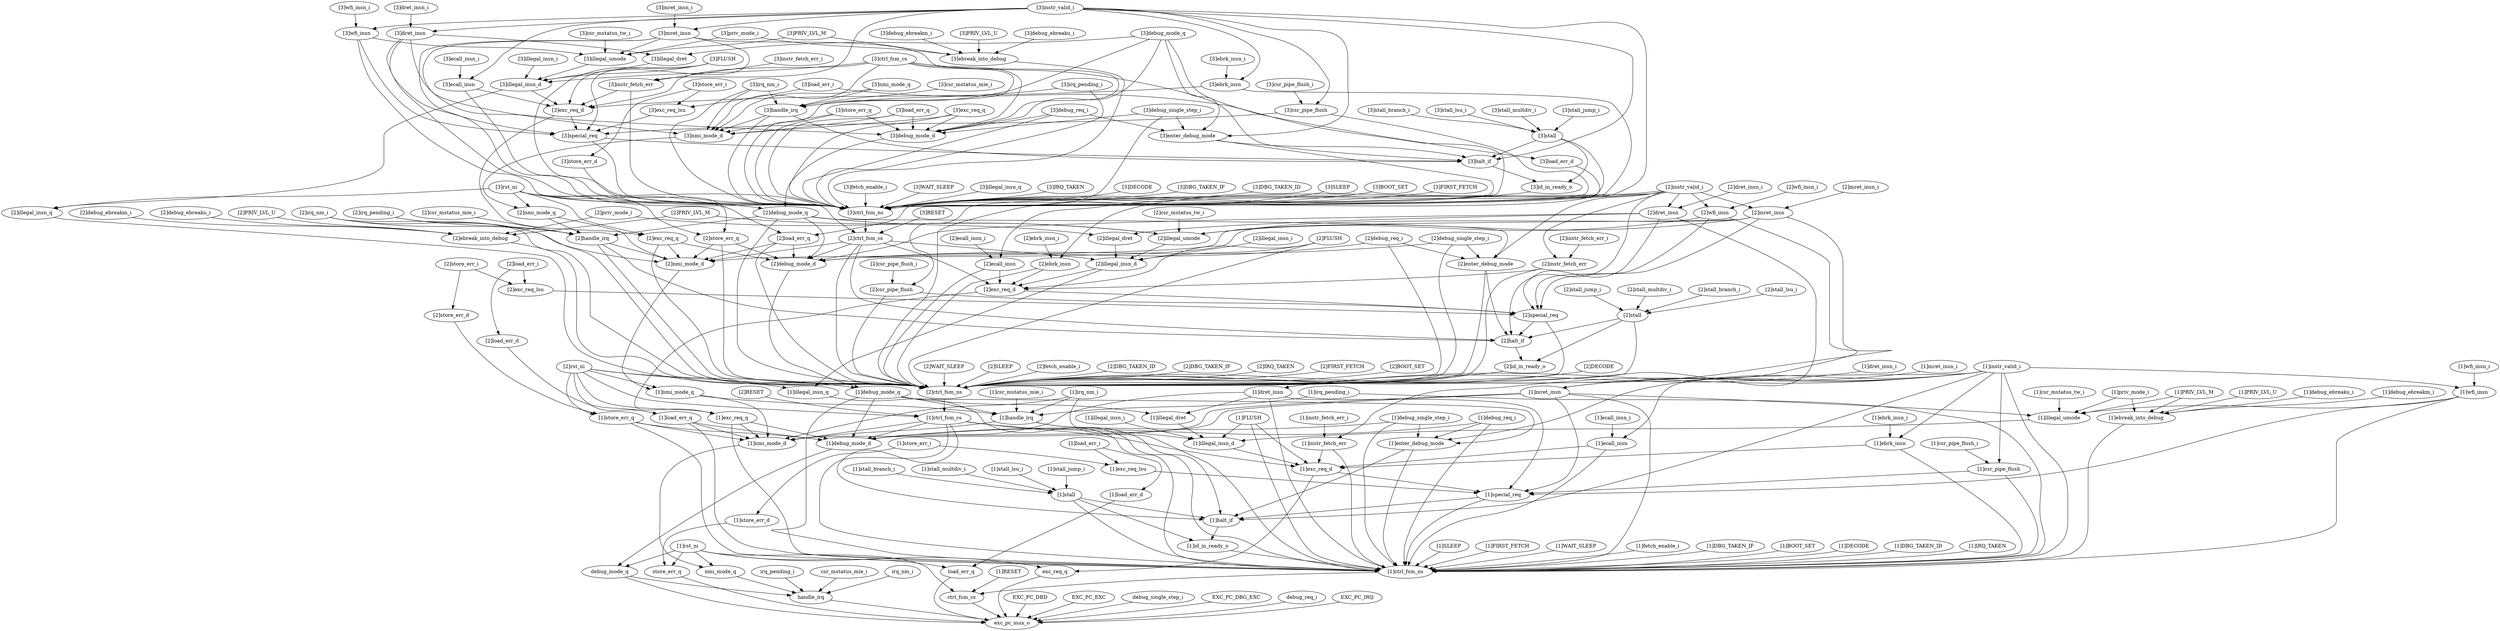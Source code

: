 strict digraph "" {
	"[3]irq_nm_i"	 [complexity=64,
		importance=2.94986149161,
		rank=0.0460915858064];
	"[3]handle_irq"	 [complexity=58,
		importance=2.94486387544,
		rank=0.0507735150938];
	"[3]irq_nm_i" -> "[3]handle_irq";
	"[3]nmi_mode_d"	 [complexity=37,
		importance=0.854142690576,
		rank=0.0230849375831];
	"[3]irq_nm_i" -> "[3]nmi_mode_d";
	"[3]ctrl_fsm_ns"	 [complexity=49,
		importance=0.955659977252,
		rank=0.0195032648419];
	"[3]irq_nm_i" -> "[3]ctrl_fsm_ns";
	"[1]special_req"	 [complexity=10,
		importance=1.19116962356,
		rank=0.119116962356];
	"[1]ctrl_fsm_ns"	 [complexity=3,
		importance=0.369164832195,
		rank=0.123054944065];
	"[1]special_req" -> "[1]ctrl_fsm_ns";
	"[1]halt_if"	 [complexity=7,
		importance=0.392005525376,
		rank=0.0560007893394];
	"[1]special_req" -> "[1]halt_if";
	"[3]exc_req_lsu"	 [complexity=63,
		importance=2.95815132561,
		rank=0.0469547829463];
	"[3]special_req"	 [complexity=56,
		importance=2.95065505873,
		rank=0.052690268906];
	"[3]exc_req_lsu" -> "[3]special_req";
	"[3]fetch_enable_i"	 [complexity=50,
		importance=0.960657593418,
		rank=0.0192131518684];
	"[3]fetch_enable_i" -> "[3]ctrl_fsm_ns";
	"[3]WAIT_SLEEP"	 [complexity=51,
		importance=0.960657593418,
		rank=0.0188364234004];
	"[3]WAIT_SLEEP" -> "[3]ctrl_fsm_ns";
	"[1]debug_mode_d"	 [complexity=9,
		importance=0.119957768053,
		rank=0.0133286408947];
	debug_mode_q	 [complexity=7,
		importance=0.112931693275,
		rank=0.0161330990393];
	"[1]debug_mode_d" -> debug_mode_q;
	"[2]DECODE"	 [complexity=30,
		importance=2.53664154905,
		rank=0.0845547183017];
	"[2]ctrl_fsm_ns"	 [complexity=20,
		importance=0.253164393288,
		rank=0.0126582196644];
	"[2]DECODE" -> "[2]ctrl_fsm_ns";
	"[2]csr_pipe_flush"	 [complexity=34,
		importance=0.850831150439,
		rank=0.0250244456011];
	"[2]csr_pipe_flush" -> "[2]ctrl_fsm_ns";
	"[2]special_req"	 [complexity=27,
		importance=0.843168306844,
		rank=0.0312284558091];
	"[2]csr_pipe_flush" -> "[2]special_req";
	"[3]csr_pipe_flush_i"	 [complexity=66,
		importance=2.96331551849,
		rank=0.0448987199772];
	"[3]csr_pipe_flush"	 [complexity=63,
		importance=2.95831790233,
		rank=0.0469574270211];
	"[3]csr_pipe_flush_i" -> "[3]csr_pipe_flush";
	"[2]stall_multdiv_i"	 [complexity=34,
		importance=0.848005094597,
		rank=0.0249413263117];
	"[2]stall"	 [complexity=29,
		importance=0.84300747843,
		rank=0.0290692233941];
	"[2]stall_multdiv_i" -> "[2]stall";
	"[2]rst_ni"	 [complexity=19,
		importance=0.408394204154,
		rank=0.0214944317976];
	"[1]debug_mode_q"	 [complexity=21,
		importance=0.182696328635,
		rank=0.00869982517309];
	"[2]rst_ni" -> "[1]debug_mode_q";
	"[1]exc_req_q"	 [complexity=6,
		importance=1.11558436814,
		rank=0.185930728023];
	"[2]rst_ni" -> "[1]exc_req_q";
	"[1]load_err_q"	 [complexity=6,
		importance=1.11597250519,
		rank=0.185995417531];
	"[2]rst_ni" -> "[1]load_err_q";
	"[1]ctrl_fsm_cs"	 [complexity=18,
		importance=0.201698293993,
		rank=0.0112054607774];
	"[2]rst_ni" -> "[1]ctrl_fsm_cs";
	"[1]illegal_insn_q"	 [complexity=4,
		importance=0.37864233491,
		rank=0.0946605837275];
	"[2]rst_ni" -> "[1]illegal_insn_q";
	"[1]store_err_q"	 [complexity=6,
		importance=1.11597250519,
		rank=0.185995417531];
	"[2]rst_ni" -> "[1]store_err_q";
	"[1]nmi_mode_q"	 [complexity=18,
		importance=1.19453661516,
		rank=0.0663631452868];
	"[2]rst_ni" -> "[1]nmi_mode_q";
	"[1]instr_valid_i"	 [complexity=15,
		importance=0.164274800877,
		rank=0.0109516533918];
	"[1]dret_insn"	 [complexity=21,
		importance=0.181491379761,
		rank=0.00864244665527];
	"[1]instr_valid_i" -> "[1]dret_insn";
	"[1]ecall_insn"	 [complexity=12,
		importance=0.15927718471,
		rank=0.0132730987259];
	"[1]instr_valid_i" -> "[1]ecall_insn";
	"[1]mret_insn"	 [complexity=24,
		importance=0.186207728538,
		rank=0.00775865535577];
	"[1]instr_valid_i" -> "[1]mret_insn";
	"[1]enter_debug_mode"	 [complexity=12,
		importance=1.57366022122,
		rank=0.131138351768];
	"[1]instr_valid_i" -> "[1]enter_debug_mode";
	"[1]wfi_insn"	 [complexity=24,
		importance=0.186207728538,
		rank=0.00775865535577];
	"[1]instr_valid_i" -> "[1]wfi_insn";
	"[1]instr_fetch_err"	 [complexity=12,
		importance=0.15927718471,
		rank=0.0132730987259];
	"[1]instr_valid_i" -> "[1]instr_fetch_err";
	"[1]instr_valid_i" -> "[1]ctrl_fsm_ns";
	"[1]csr_pipe_flush"	 [complexity=17,
		importance=1.19883246716,
		rank=0.0705195568916];
	"[1]instr_valid_i" -> "[1]csr_pipe_flush";
	"[1]ebrk_insn"	 [complexity=12,
		importance=0.15927718471,
		rank=0.0132730987259];
	"[1]instr_valid_i" -> "[1]ebrk_insn";
	"[1]instr_valid_i" -> "[1]halt_if";
	"[2]load_err_d"	 [complexity=8,
		importance=1.12221944671,
		rank=0.140277430839];
	"[2]load_err_d" -> "[1]load_err_q";
	"[3]illegal_umode"	 [complexity=76,
		importance=2.9885272208,
		rank=0.0393227265894];
	"[3]illegal_insn_d"	 [complexity=70,
		importance=2.97808800694,
		rank=0.0425441143848];
	"[3]illegal_umode" -> "[3]illegal_insn_d";
	"[2]WAIT_SLEEP"	 [complexity=22,
		importance=0.258162009455,
		rank=0.0117346367934];
	"[2]WAIT_SLEEP" -> "[2]ctrl_fsm_ns";
	"[1]debug_mode_q" -> "[1]debug_mode_d";
	"[1]debug_mode_q" -> "[1]enter_debug_mode";
	"[1]handle_irq"	 [complexity=12,
		importance=1.18537844027,
		rank=0.0987815366892];
	"[1]debug_mode_q" -> "[1]handle_irq";
	"[1]debug_mode_q" -> "[1]ctrl_fsm_ns";
	"[1]illegal_dret"	 [complexity=18,
		importance=0.173828536166,
		rank=0.00965714089812];
	"[1]debug_mode_q" -> "[1]illegal_dret";
	"[2]ebreak_into_debug"	 [complexity=22,
		importance=0.267323728738,
		rank=0.012151078579];
	"[2]ebreak_into_debug" -> "[2]ctrl_fsm_ns";
	"[2]stall_branch_i"	 [complexity=34,
		importance=0.848005094597,
		rank=0.0249413263117];
	"[2]stall_branch_i" -> "[2]stall";
	"[1]SLEEP"	 [complexity=5,
		importance=0.374162448361,
		rank=0.0748324896723];
	"[1]SLEEP" -> "[1]ctrl_fsm_ns";
	"[1]FIRST_FETCH"	 [complexity=7,
		importance=0.743327280556,
		rank=0.106189611508];
	"[1]FIRST_FETCH" -> "[1]ctrl_fsm_ns";
	"[1]exc_req_q" -> "[1]debug_mode_d";
	"[1]nmi_mode_d"	 [complexity=9,
		importance=0.12082946783,
		rank=0.0134254964256];
	"[1]exc_req_q" -> "[1]nmi_mode_d";
	"[1]exc_req_q" -> "[1]ctrl_fsm_ns";
	"[1]debug_req_i"	 [complexity=17,
		importance=1.57865783738,
		rank=0.0928622257283];
	"[1]debug_req_i" -> "[1]debug_mode_d";
	"[1]debug_req_i" -> "[1]enter_debug_mode";
	"[1]debug_req_i" -> "[1]ctrl_fsm_ns";
	"[1]PRIV_LVL_U"	 [complexity=12,
		importance=0.388321783811,
		rank=0.0323601486509];
	"[1]ebreak_into_debug"	 [complexity=5,
		importance=0.383324167644,
		rank=0.0766648335288];
	"[1]PRIV_LVL_U" -> "[1]ebreak_into_debug";
	"[2]debug_req_i"	 [complexity=34,
		importance=1.11465608176,
		rank=0.0327840024046];
	"[2]enter_debug_mode"	 [complexity=29,
		importance=1.10965846559,
		rank=0.0382640850204];
	"[2]debug_req_i" -> "[2]enter_debug_mode";
	"[2]debug_mode_d"	 [complexity=23,
		importance=0.189722403412,
		rank=0.00824880014837];
	"[2]debug_req_i" -> "[2]debug_mode_d";
	"[2]debug_req_i" -> "[2]ctrl_fsm_ns";
	"[2]halt_if"	 [complexity=24,
		importance=0.27600508647,
		rank=0.0115002119362];
	"[2]enter_debug_mode" -> "[2]halt_if";
	"[2]enter_debug_mode" -> "[2]ctrl_fsm_ns";
	"[3]ecall_insn"	 [complexity=70,
		importance=2.96925952056,
		rank=0.0424179931509];
	"[3]exc_req_d"	 [complexity=63,
		importance=2.96159667697,
		rank=0.047009471063];
	"[3]ecall_insn" -> "[3]exc_req_d";
	"[3]ecall_insn" -> "[3]ctrl_fsm_ns";
	"[1]rst_ni"	 [complexity=4,
		importance=0.286343061929,
		rank=0.0715857654823];
	"[1]rst_ni" -> debug_mode_q;
	nmi_mode_q	 [complexity=7,
		importance=0.113222075698,
		rank=0.0161745822426];
	"[1]rst_ni" -> nmi_mode_q;
	store_err_q	 [complexity=3,
		importance=0.141060859934,
		rank=0.0470202866446];
	"[1]rst_ni" -> store_err_q;
	exc_req_q	 [complexity=3,
		importance=0.140672722881,
		rank=0.0468909076271];
	"[1]rst_ni" -> exc_req_q;
	ctrl_fsm_cs	 [complexity=1,
		importance=0.3176987329,
		rank=0.3176987329];
	"[1]rst_ni" -> ctrl_fsm_cs;
	load_err_q	 [complexity=3,
		importance=0.141060859934,
		rank=0.0470202866446];
	"[1]rst_ni" -> load_err_q;
	"[2]SLEEP"	 [complexity=22,
		importance=0.258162009455,
		rank=0.0117346367934];
	"[2]SLEEP" -> "[2]ctrl_fsm_ns";
	"[3]store_err_i"	 [complexity=66,
		importance=2.96314894178,
		rank=0.0448961960876];
	"[3]store_err_i" -> "[3]exc_req_lsu";
	"[3]store_err_d"	 [complexity=25,
		importance=0.774218129993,
		rank=0.0309687251997];
	"[3]store_err_i" -> "[3]store_err_d";
	exc_pc_mux_o	 [complexity=0,
		importance=0.0189404073328,
		rank=0.0];
	debug_mode_q -> exc_pc_mux_o;
	handle_irq	 [complexity=1,
		importance=0.104063900806,
		rank=0.104063900806];
	debug_mode_q -> handle_irq;
	"[2]ecall_insn"	 [complexity=41,
		importance=0.861772768673,
		rank=0.0210188480164];
	"[2]ecall_insn" -> "[2]ctrl_fsm_ns";
	"[2]exc_req_d"	 [complexity=34,
		importance=0.854109925079,
		rank=0.0251208801494];
	"[2]ecall_insn" -> "[2]exc_req_d";
	"[2]store_err_i"	 [complexity=37,
		importance=0.855662189891,
		rank=0.0231260051322];
	"[2]store_err_d"	 [complexity=8,
		importance=1.12221944671,
		rank=0.140277430839];
	"[2]store_err_i" -> "[2]store_err_d";
	"[2]exc_req_lsu"	 [complexity=34,
		importance=0.850664573725,
		rank=0.025019546286];
	"[2]store_err_i" -> "[2]exc_req_lsu";
	"[2]dret_insn"	 [complexity=50,
		importance=0.883986963724,
		rank=0.0176797392745];
	"[2]dret_insn" -> "[2]debug_mode_d";
	"[2]illegal_dret"	 [complexity=47,
		importance=0.876324120129,
		rank=0.0186451940453];
	"[2]dret_insn" -> "[2]illegal_dret";
	"[2]dret_insn" -> "[2]ctrl_fsm_ns";
	"[2]dret_insn" -> "[2]special_req";
	"[2]stall_lsu_i"	 [complexity=34,
		importance=0.848005094597,
		rank=0.0249413263117];
	"[2]stall_lsu_i" -> "[2]stall";
	"[2]store_err_d" -> "[1]store_err_q";
	"[2]load_err_q"	 [complexity=23,
		importance=0.767971188469,
		rank=0.0333900516726];
	"[2]load_err_q" -> "[2]debug_mode_d";
	"[2]load_err_q" -> "[2]ctrl_fsm_ns";
	"[2]nmi_mode_d"	 [complexity=20,
		importance=1.20214400729,
		rank=0.0601072003647];
	"[2]load_err_q" -> "[2]nmi_mode_d";
	"[2]load_err_i"	 [complexity=37,
		importance=0.855662189891,
		rank=0.0231260051322];
	"[2]load_err_i" -> "[2]load_err_d";
	"[2]load_err_i" -> "[2]exc_req_lsu";
	"[3]store_err_q"	 [complexity=52,
		importance=2.87545794036,
		rank=0.0552972680838];
	"[3]store_err_q" -> "[3]nmi_mode_d";
	"[3]debug_mode_d"	 [complexity=52,
		importance=0.892217987376,
		rank=0.0171580382188];
	"[3]store_err_q" -> "[3]debug_mode_d";
	"[3]store_err_q" -> "[3]ctrl_fsm_ns";
	"[1]RESET"	 [complexity=3,
		importance=0.322696349066,
		rank=0.107565449689];
	"[1]RESET" -> ctrl_fsm_cs;
	"[2]store_err_q"	 [complexity=23,
		importance=0.767971188469,
		rank=0.0333900516726];
	"[2]store_err_q" -> "[2]debug_mode_d";
	"[2]store_err_q" -> "[2]ctrl_fsm_ns";
	"[2]store_err_q" -> "[2]nmi_mode_d";
	"[1]dret_insn" -> "[1]special_req";
	"[1]dret_insn" -> "[1]debug_mode_d";
	"[1]dret_insn" -> "[1]ctrl_fsm_ns";
	"[1]dret_insn" -> "[1]illegal_dret";
	"[3]csr_mstatus_mie_i"	 [complexity=64,
		importance=2.94986149161,
		rank=0.0460915858064];
	"[3]csr_mstatus_mie_i" -> "[3]handle_irq";
	"[1]csr_mstatus_tw_i"	 [complexity=24,
		importance=0.183542501111,
		rank=0.00764760421295];
	"[1]illegal_umode"	 [complexity=18,
		importance=0.178544884944,
		rank=0.00991916027467];
	"[1]csr_mstatus_tw_i" -> "[1]illegal_umode";
	"[3]illegal_insn_q"	 [complexity=50,
		importance=0.965137479967,
		rank=0.0193027495993];
	"[3]illegal_insn_q" -> "[3]ctrl_fsm_ns";
	"[1]ecall_insn" -> "[1]ctrl_fsm_ns";
	"[1]exc_req_d"	 [complexity=5,
		importance=0.151614341116,
		rank=0.0303228682232];
	"[1]ecall_insn" -> "[1]exc_req_d";
	"[2]debug_mode_q"	 [complexity=50,
		importance=0.885191912598,
		rank=0.017703838252];
	"[2]debug_mode_q" -> "[2]enter_debug_mode";
	"[2]debug_mode_q" -> "[2]debug_mode_d";
	"[2]debug_mode_q" -> "[2]illegal_dret";
	"[2]handle_irq"	 [complexity=29,
		importance=0.837377123552,
		rank=0.0288750732259];
	"[2]debug_mode_q" -> "[2]handle_irq";
	"[2]debug_mode_q" -> "[2]ctrl_fsm_ns";
	"[2]illegal_insn_q"	 [complexity=21,
		importance=0.262641896004,
		rank=0.0125067569526];
	"[3]illegal_insn_d" -> "[2]illegal_insn_q";
	"[3]illegal_insn_d" -> "[3]exc_req_d";
	"[2]fetch_enable_i"	 [complexity=21,
		importance=0.258162009455,
		rank=0.0122934290217];
	"[2]fetch_enable_i" -> "[2]ctrl_fsm_ns";
	"[2]csr_mstatus_mie_i"	 [complexity=35,
		importance=0.842374739718,
		rank=0.0240678497062];
	"[2]csr_mstatus_mie_i" -> "[2]handle_irq";
	"[2]id_in_ready_o"	 [complexity=21,
		importance=0.262480794781,
		rank=0.0124990854658];
	"[2]id_in_ready_o" -> "[2]ctrl_fsm_ns";
	"[2]debug_mode_d" -> "[1]debug_mode_q";
	"[2]DBG_TAKEN_ID"	 [complexity=22,
		importance=0.258162009455,
		rank=0.0117346367934];
	"[2]DBG_TAKEN_ID" -> "[2]ctrl_fsm_ns";
	"[3]illegal_insn_i"	 [complexity=76,
		importance=2.9830856231,
		rank=0.0392511266198];
	"[3]illegal_insn_i" -> "[3]illegal_insn_d";
	"[2]DBG_TAKEN_IF"	 [complexity=26,
		importance=0.764490796032,
		rank=0.0294034921551];
	"[2]DBG_TAKEN_IF" -> "[2]ctrl_fsm_ns";
	"[1]WAIT_SLEEP"	 [complexity=5,
		importance=0.374162448361,
		rank=0.0748324896723];
	"[1]WAIT_SLEEP" -> "[1]ctrl_fsm_ns";
	"[3]priv_mode_i"	 [complexity=58,
		importance=0.974816928868,
		rank=0.0168071884288];
	"[3]priv_mode_i" -> "[3]illegal_umode";
	"[3]ebreak_into_debug"	 [complexity=51,
		importance=0.969819312701,
		rank=0.0190160649549];
	"[3]priv_mode_i" -> "[3]ebreak_into_debug";
	"[1]illegal_insn_d"	 [complexity=12,
		importance=0.168105671086,
		rank=0.0140088059238];
	"[1]illegal_insn_d" -> "[1]exc_req_d";
	"[2]instr_fetch_err_i"	 [complexity=44,
		importance=0.86677038484,
		rank=0.0196993269282];
	"[2]instr_fetch_err"	 [complexity=41,
		importance=0.861772768673,
		rank=0.0210188480164];
	"[2]instr_fetch_err_i" -> "[2]instr_fetch_err";
	"[1]csr_pipe_flush_i"	 [complexity=20,
		importance=1.20383008332,
		rank=0.0601915041662];
	"[1]csr_pipe_flush_i" -> "[1]csr_pipe_flush";
	"[3]halt_if"	 [complexity=53,
		importance=0.978500670433,
		rank=0.0184622768006];
	"[3]handle_irq" -> "[3]halt_if";
	"[3]handle_irq" -> "[3]nmi_mode_d";
	"[3]handle_irq" -> "[3]ctrl_fsm_ns";
	"[3]ebrk_insn"	 [complexity=70,
		importance=2.96925952056,
		rank=0.0424179931509];
	"[3]ebrk_insn" -> "[3]exc_req_d";
	"[3]ebrk_insn" -> "[3]ctrl_fsm_ns";
	"[1]load_err_q" -> "[1]debug_mode_d";
	"[1]load_err_q" -> "[1]nmi_mode_d";
	"[1]load_err_q" -> "[1]ctrl_fsm_ns";
	"[3]FLUSH"	 [complexity=76,
		importance=2.9830856231,
		rank=0.0392511266198];
	"[3]FLUSH" -> "[3]illegal_insn_d";
	"[3]FLUSH" -> "[3]exc_req_d";
	"[3]FLUSH" -> "[3]ctrl_fsm_ns";
	"[1]irq_pending_i"	 [complexity=18,
		importance=1.19037605644,
		rank=0.0661320031354];
	"[1]irq_pending_i" -> "[1]handle_irq";
	"[1]irq_pending_i" -> "[1]ctrl_fsm_ns";
	"[3]debug_single_step_i"	 [complexity=63,
		importance=3.92463841761,
		rank=0.0622958478986];
	"[3]enter_debug_mode"	 [complexity=58,
		importance=3.91964080144,
		rank=0.067580013818];
	"[3]debug_single_step_i" -> "[3]enter_debug_mode";
	"[3]debug_single_step_i" -> "[3]debug_mode_d";
	"[3]debug_single_step_i" -> "[3]ctrl_fsm_ns";
	"[3]IRQ_TAKEN"	 [complexity=55,
		importance=2.87197754792,
		rank=0.0522177735986];
	"[3]IRQ_TAKEN" -> "[3]ctrl_fsm_ns";
	"[1]ctrl_fsm_cs" -> "[1]debug_mode_d";
	"[1]ctrl_fsm_cs" -> "[1]illegal_insn_d";
	"[1]ctrl_fsm_cs" -> "[1]nmi_mode_d";
	"[1]ctrl_fsm_cs" -> "[1]ctrl_fsm_ns";
	"[1]ctrl_fsm_cs" -> "[1]exc_req_d";
	"[1]ctrl_fsm_cs" -> "[1]halt_if";
	"[1]mret_insn" -> "[1]special_req";
	"[1]mret_insn" -> "[1]debug_mode_d";
	"[1]mret_insn" -> "[1]nmi_mode_d";
	"[1]mret_insn" -> "[1]ctrl_fsm_ns";
	"[1]mret_insn" -> "[1]illegal_umode";
	"[1]enter_debug_mode" -> "[1]ctrl_fsm_ns";
	"[1]enter_debug_mode" -> "[1]halt_if";
	"[2]wfi_insn"	 [complexity=53,
		importance=0.888703312502,
		rank=0.0167679870283];
	"[2]wfi_insn" -> "[2]ctrl_fsm_ns";
	"[2]wfi_insn" -> "[2]special_req";
	"[2]illegal_umode"	 [complexity=47,
		importance=0.881040468907,
		rank=0.0187455418916];
	"[2]wfi_insn" -> "[2]illegal_umode";
	"[1]illegal_insn_q" -> "[1]ctrl_fsm_ns";
	"[1]priv_mode_i"	 [complexity=24,
		importance=0.183542501111,
		rank=0.00764760421295];
	"[1]priv_mode_i" -> "[1]ebreak_into_debug";
	"[1]priv_mode_i" -> "[1]illegal_umode";
	"[3]irq_pending_i"	 [complexity=64,
		importance=2.94986149161,
		rank=0.0460915858064];
	"[3]irq_pending_i" -> "[3]handle_irq";
	"[3]irq_pending_i" -> "[3]ctrl_fsm_ns";
	"[3]nmi_mode_q"	 [complexity=64,
		importance=2.95402205033,
		rank=0.0461565945365];
	"[3]nmi_mode_q" -> "[3]handle_irq";
	"[3]nmi_mode_q" -> "[3]nmi_mode_d";
	"[1]PRIV_LVL_M"	 [complexity=24,
		importance=0.183542501111,
		rank=0.00764760421295];
	"[1]PRIV_LVL_M" -> "[1]ebreak_into_debug";
	"[1]PRIV_LVL_M" -> "[1]illegal_umode";
	irq_nm_i	 [complexity=7,
		importance=0.109061516973,
		rank=0.0155802167104];
	irq_nm_i -> handle_irq;
	"[1]wfi_insn" -> "[1]special_req";
	"[1]wfi_insn" -> "[1]ctrl_fsm_ns";
	"[1]wfi_insn" -> "[1]illegal_umode";
	"[3]instr_valid_i"	 [complexity=73,
		importance=2.97425713673,
		rank=0.0407432484483];
	"[3]instr_valid_i" -> "[3]ecall_insn";
	"[3]instr_valid_i" -> "[3]ebrk_insn";
	"[3]instr_valid_i" -> "[3]halt_if";
	"[3]wfi_insn"	 [complexity=82,
		importance=2.99619006439,
		rank=0.0365389032243];
	"[3]instr_valid_i" -> "[3]wfi_insn";
	"[3]dret_insn"	 [complexity=79,
		importance=2.99147371561,
		rank=0.0378667558938];
	"[3]instr_valid_i" -> "[3]dret_insn";
	"[3]mret_insn"	 [complexity=82,
		importance=2.99619006439,
		rank=0.0365389032243];
	"[3]instr_valid_i" -> "[3]mret_insn";
	"[3]instr_valid_i" -> "[3]enter_debug_mode";
	"[3]instr_fetch_err"	 [complexity=70,
		importance=2.96925952056,
		rank=0.0424179931509];
	"[3]instr_valid_i" -> "[3]instr_fetch_err";
	"[3]instr_valid_i" -> "[3]ctrl_fsm_ns";
	"[3]instr_valid_i" -> "[3]csr_pipe_flush";
	"[1]stall"	 [complexity=12,
		importance=1.19100879515,
		rank=0.0992507329291];
	"[1]id_in_ready_o"	 [complexity=4,
		importance=0.378481233687,
		rank=0.0946203084217];
	"[1]stall" -> "[1]id_in_ready_o";
	"[1]stall" -> "[1]ctrl_fsm_ns";
	"[1]stall" -> "[1]halt_if";
	"[3]ctrl_fsm_cs"	 [complexity=76,
		importance=3.01168062985,
		rank=0.0396273767085];
	"[3]ctrl_fsm_cs" -> "[3]illegal_insn_d";
	"[3]ctrl_fsm_cs" -> "[3]halt_if";
	"[3]ctrl_fsm_cs" -> "[3]nmi_mode_d";
	"[3]ctrl_fsm_cs" -> "[3]debug_mode_d";
	"[3]ctrl_fsm_cs" -> "[3]exc_req_d";
	"[3]ctrl_fsm_cs" -> "[3]ctrl_fsm_ns";
	"[3]illegal_dret"	 [complexity=76,
		importance=2.98381087202,
		rank=0.0392606693687];
	"[3]illegal_dret" -> "[3]illegal_insn_d";
	"[1]store_err_q" -> "[1]debug_mode_d";
	"[1]store_err_q" -> "[1]nmi_mode_d";
	"[1]store_err_q" -> "[1]ctrl_fsm_ns";
	"[3]mret_insn_i"	 [complexity=85,
		importance=3.00118768056,
		rank=0.0353080903595];
	"[3]mret_insn_i" -> "[3]mret_insn";
	"[2]illegal_insn_d"	 [complexity=41,
		importance=0.870601255049,
		rank=0.0212341769524];
	"[2]illegal_dret" -> "[2]illegal_insn_d";
	"[2]handle_irq" -> "[2]halt_if";
	"[2]handle_irq" -> "[2]ctrl_fsm_ns";
	"[2]handle_irq" -> "[2]nmi_mode_d";
	"[2]mret_insn_i"	 [complexity=56,
		importance=0.893700928668,
		rank=0.0159589451548];
	"[2]mret_insn"	 [complexity=53,
		importance=0.888703312502,
		rank=0.0167679870283];
	"[2]mret_insn_i" -> "[2]mret_insn";
	"[1]store_err_i"	 [complexity=20,
		importance=1.20366350661,
		rank=0.0601831753305];
	"[1]store_err_d"	 [complexity=5,
		importance=0.147307801457,
		rank=0.0294615602914];
	"[1]store_err_i" -> "[1]store_err_d";
	"[1]exc_req_lsu"	 [complexity=17,
		importance=1.19866589044,
		rank=0.0705097582614];
	"[1]store_err_i" -> "[1]exc_req_lsu";
	"[3]DECODE"	 [complexity=59,
		importance=9.56159738868,
		rank=0.16206097269];
	"[3]DECODE" -> "[3]ctrl_fsm_ns";
	"[1]store_err_d" -> store_err_q;
	"[1]fetch_enable_i"	 [complexity=4,
		importance=0.374162448361,
		rank=0.0935406120903];
	"[1]fetch_enable_i" -> "[1]ctrl_fsm_ns";
	"[2]FLUSH"	 [complexity=47,
		importance=0.875598871216,
		rank=0.0186297632174];
	"[2]FLUSH" -> "[2]illegal_insn_d";
	"[2]FLUSH" -> "[2]ctrl_fsm_ns";
	"[2]FLUSH" -> "[2]exc_req_d";
	"[2]illegal_insn_d" -> "[1]illegal_insn_q";
	"[2]illegal_insn_d" -> "[2]exc_req_d";
	"[2]halt_if" -> "[2]id_in_ready_o";
	"[3]id_in_ready_o"	 [complexity=50,
		importance=0.964976378744,
		rank=0.0192995275749];
	"[3]halt_if" -> "[3]id_in_ready_o";
	"[1]instr_fetch_err" -> "[1]ctrl_fsm_ns";
	"[1]instr_fetch_err" -> "[1]exc_req_d";
	"[2]illegal_insn_i"	 [complexity=47,
		importance=0.875598871216,
		rank=0.0186297632174];
	"[2]illegal_insn_i" -> "[2]illegal_insn_d";
	"[3]debug_req_i"	 [complexity=63,
		importance=3.92463841761,
		rank=0.0622958478986];
	"[3]debug_req_i" -> "[3]enter_debug_mode";
	"[3]debug_req_i" -> "[3]debug_mode_d";
	"[3]debug_req_i" -> "[3]ctrl_fsm_ns";
	"[1]stall_jump_i"	 [complexity=17,
		importance=1.19600641132,
		rank=0.0703533183127];
	"[1]stall_jump_i" -> "[1]stall";
	"[3]DBG_TAKEN_IF"	 [complexity=55,
		importance=2.87197754792,
		rank=0.0522177735986];
	"[3]DBG_TAKEN_IF" -> "[3]ctrl_fsm_ns";
	"[2]illegal_insn_q" -> "[2]ctrl_fsm_ns";
	"[3]DBG_TAKEN_ID"	 [complexity=51,
		importance=0.960657593418,
		rank=0.0188364234004];
	"[3]DBG_TAKEN_ID" -> "[3]ctrl_fsm_ns";
	"[1]irq_nm_i"	 [complexity=18,
		importance=1.19037605644,
		rank=0.0661320031354];
	"[1]irq_nm_i" -> "[1]nmi_mode_d";
	"[1]irq_nm_i" -> "[1]handle_irq";
	"[1]irq_nm_i" -> "[1]ctrl_fsm_ns";
	"[1]stall_branch_i"	 [complexity=17,
		importance=1.19600641132,
		rank=0.0703533183127];
	"[1]stall_branch_i" -> "[1]stall";
	"[3]special_req" -> "[3]halt_if";
	"[3]special_req" -> "[3]ctrl_fsm_ns";
	"[2]ctrl_fsm_ns" -> "[1]ctrl_fsm_cs";
	"[1]mret_insn_i"	 [complexity=27,
		importance=0.191205344705,
		rank=0.00708167943352];
	"[1]mret_insn_i" -> "[1]mret_insn";
	"[1]nmi_mode_d" -> nmi_mode_q;
	"[2]irq_nm_i"	 [complexity=35,
		importance=0.842374739718,
		rank=0.0240678497062];
	"[2]irq_nm_i" -> "[2]handle_irq";
	"[2]irq_nm_i" -> "[2]ctrl_fsm_ns";
	"[2]irq_nm_i" -> "[2]nmi_mode_d";
	"[3]ecall_insn_i"	 [complexity=73,
		importance=2.97425713673,
		rank=0.0407432484483];
	"[3]ecall_insn_i" -> "[3]ecall_insn";
	"[1]ebreak_into_debug" -> "[1]ctrl_fsm_ns";
	irq_pending_i	 [complexity=7,
		importance=0.109061516973,
		rank=0.0155802167104];
	irq_pending_i -> handle_irq;
	EXC_PC_DBD	 [complexity=4,
		importance=0.0618188381651,
		rank=0.0154547095413];
	EXC_PC_DBD -> exc_pc_mux_o;
	"[1]instr_fetch_err_i"	 [complexity=15,
		importance=0.164274800877,
		rank=0.0109516533918];
	"[1]instr_fetch_err_i" -> "[1]instr_fetch_err";
	"[2]instr_fetch_err" -> "[2]ctrl_fsm_ns";
	"[2]instr_fetch_err" -> "[2]exc_req_d";
	"[1]nmi_mode_q" -> "[1]nmi_mode_d";
	"[1]nmi_mode_q" -> "[1]handle_irq";
	"[3]rst_ni"	 [complexity=24,
		importance=1.54093999311,
		rank=0.0642058330461];
	"[3]rst_ni" -> "[2]load_err_q";
	"[3]rst_ni" -> "[2]store_err_q";
	"[3]rst_ni" -> "[2]debug_mode_q";
	"[3]rst_ni" -> "[2]illegal_insn_q";
	"[2]ctrl_fsm_cs"	 [complexity=47,
		importance=0.904193877957,
		rank=0.0192381676161];
	"[3]rst_ni" -> "[2]ctrl_fsm_cs";
	"[2]exc_req_q"	 [complexity=23,
		importance=0.767583051417,
		rank=0.0333731761486];
	"[3]rst_ni" -> "[2]exc_req_q";
	"[2]nmi_mode_q"	 [complexity=35,
		importance=0.846535298444,
		rank=0.0241867228127];
	"[3]rst_ni" -> "[2]nmi_mode_q";
	"[1]ecall_insn_i"	 [complexity=15,
		importance=0.164274800877,
		rank=0.0109516533918];
	"[1]ecall_insn_i" -> "[1]ecall_insn";
	"[2]mret_insn" -> "[2]debug_mode_d";
	"[2]mret_insn" -> "[2]ctrl_fsm_ns";
	"[2]mret_insn" -> "[2]nmi_mode_d";
	"[2]mret_insn" -> "[2]special_req";
	"[2]mret_insn" -> "[2]illegal_umode";
	"[3]wfi_insn" -> "[3]illegal_umode";
	"[3]wfi_insn" -> "[3]special_req";
	"[3]wfi_insn" -> "[3]ctrl_fsm_ns";
	"[1]debug_ebreaku_i"	 [complexity=12,
		importance=0.388321783811,
		rank=0.0323601486509];
	"[1]debug_ebreaku_i" -> "[1]ebreak_into_debug";
	"[3]debug_ebreakm_i"	 [complexity=58,
		importance=0.974816928868,
		rank=0.0168071884288];
	"[3]debug_ebreakm_i" -> "[3]ebreak_into_debug";
	nmi_mode_q -> handle_irq;
	"[1]id_in_ready_o" -> "[1]ctrl_fsm_ns";
	"[3]PRIV_LVL_M"	 [complexity=58,
		importance=0.974816928868,
		rank=0.0168071884288];
	"[3]PRIV_LVL_M" -> "[3]illegal_umode";
	"[3]PRIV_LVL_M" -> "[3]ebreak_into_debug";
	"[1]stall_multdiv_i"	 [complexity=17,
		importance=1.19600641132,
		rank=0.0703533183127];
	"[1]stall_multdiv_i" -> "[1]stall";
	"[2]exc_req_lsu" -> "[2]special_req";
	EXC_PC_EXC	 [complexity=4,
		importance=0.0239380234995,
		rank=0.00598450587487];
	EXC_PC_EXC -> exc_pc_mux_o;
	"[1]debug_single_step_i"	 [complexity=17,
		importance=1.57865783738,
		rank=0.0928622257283];
	"[1]debug_single_step_i" -> "[1]debug_mode_d";
	"[1]debug_single_step_i" -> "[1]enter_debug_mode";
	"[1]debug_single_step_i" -> "[1]ctrl_fsm_ns";
	"[1]handle_irq" -> "[1]nmi_mode_d";
	"[1]handle_irq" -> "[1]ctrl_fsm_ns";
	"[1]handle_irq" -> "[1]halt_if";
	debug_single_step_i	 [complexity=2,
		importance=0.0428784308323,
		rank=0.0214392154161];
	debug_single_step_i -> exc_pc_mux_o;
	EXC_PC_DBG_EXC	 [complexity=4,
		importance=0.0239380234995,
		rank=0.00598450587487];
	EXC_PC_DBG_EXC -> exc_pc_mux_o;
	"[3]stall_lsu_i"	 [complexity=63,
		importance=2.95549184649,
		rank=0.0469125689918];
	"[3]stall"	 [complexity=58,
		importance=2.95049423032,
		rank=0.0508705901779];
	"[3]stall_lsu_i" -> "[3]stall";
	"[2]debug_ebreaku_i"	 [complexity=29,
		importance=0.272321344905,
		rank=0.0093903912036];
	"[2]debug_ebreaku_i" -> "[2]ebreak_into_debug";
	"[2]dret_insn_i"	 [complexity=53,
		importance=0.88898457989,
		rank=0.0167732939602];
	"[2]dret_insn_i" -> "[2]dret_insn";
	"[1]ebrk_insn_i"	 [complexity=15,
		importance=0.164274800877,
		rank=0.0109516533918];
	"[1]ebrk_insn_i" -> "[1]ebrk_insn";
	csr_mstatus_mie_i	 [complexity=7,
		importance=0.109061516973,
		rank=0.0155802167104];
	csr_mstatus_mie_i -> handle_irq;
	"[1]DBG_TAKEN_IF"	 [complexity=9,
		importance=1.11249211275,
		rank=0.12361023475];
	"[1]DBG_TAKEN_IF" -> "[1]ctrl_fsm_ns";
	store_err_q -> exc_pc_mux_o;
	"[1]BOOT_SET"	 [complexity=5,
		importance=0.374162448361,
		rank=0.0748324896723];
	"[1]BOOT_SET" -> "[1]ctrl_fsm_ns";
	"[3]dret_insn" -> "[3]illegal_dret";
	"[3]dret_insn" -> "[3]special_req";
	"[3]dret_insn" -> "[3]debug_mode_d";
	"[3]dret_insn" -> "[3]ctrl_fsm_ns";
	"[3]id_in_ready_o" -> "[3]ctrl_fsm_ns";
	"[2]IRQ_TAKEN"	 [complexity=26,
		importance=0.764490796032,
		rank=0.0294034921551];
	"[2]IRQ_TAKEN" -> "[2]ctrl_fsm_ns";
	"[3]nmi_mode_d" -> "[2]nmi_mode_q";
	"[2]priv_mode_i"	 [complexity=29,
		importance=0.272321344905,
		rank=0.0093903912036];
	"[2]priv_mode_i" -> "[2]ebreak_into_debug";
	"[2]priv_mode_i" -> "[2]illegal_umode";
	"[3]ebreak_into_debug" -> "[3]ctrl_fsm_ns";
	"[2]ebrk_insn"	 [complexity=41,
		importance=0.861772768673,
		rank=0.0210188480164];
	"[2]ebrk_insn" -> "[2]ctrl_fsm_ns";
	"[2]ebrk_insn" -> "[2]exc_req_d";
	debug_req_i	 [complexity=2,
		importance=0.0428784308323,
		rank=0.0214392154161];
	debug_req_i -> exc_pc_mux_o;
	"[2]PRIV_LVL_M"	 [complexity=29,
		importance=0.272321344905,
		rank=0.0093903912036];
	"[2]PRIV_LVL_M" -> "[2]ebreak_into_debug";
	"[2]PRIV_LVL_M" -> "[2]illegal_umode";
	"[3]PRIV_LVL_U"	 [complexity=58,
		importance=0.974816928868,
		rank=0.0168071884288];
	"[3]PRIV_LVL_U" -> "[3]ebreak_into_debug";
	"[2]ctrl_fsm_cs" -> "[2]debug_mode_d";
	"[2]ctrl_fsm_cs" -> "[2]illegal_insn_d";
	"[2]ctrl_fsm_cs" -> "[2]halt_if";
	"[2]ctrl_fsm_cs" -> "[2]ctrl_fsm_ns";
	"[2]ctrl_fsm_cs" -> "[2]exc_req_d";
	"[2]ctrl_fsm_cs" -> "[2]nmi_mode_d";
	"[1]DECODE"	 [complexity=13,
		importance=3.69664593811,
		rank=0.284357379855];
	"[1]DECODE" -> "[1]ctrl_fsm_ns";
	"[2]csr_mstatus_tw_i"	 [complexity=53,
		importance=0.886038085074,
		rank=0.0167176997184];
	"[2]csr_mstatus_tw_i" -> "[2]illegal_umode";
	"[1]ctrl_fsm_ns" -> ctrl_fsm_cs;
	"[1]exc_req_d" -> "[1]special_req";
	"[1]exc_req_d" -> exc_req_q;
	"[2]PRIV_LVL_U"	 [complexity=29,
		importance=0.272321344905,
		rank=0.0093903912036];
	"[2]PRIV_LVL_U" -> "[2]ebreak_into_debug";
	"[3]mret_insn" -> "[3]illegal_umode";
	"[3]mret_insn" -> "[3]special_req";
	"[3]mret_insn" -> "[3]nmi_mode_d";
	"[3]mret_insn" -> "[3]debug_mode_d";
	"[3]mret_insn" -> "[3]ctrl_fsm_ns";
	"[1]illegal_insn_i"	 [complexity=18,
		importance=0.173103287253,
		rank=0.00961684929181];
	"[1]illegal_insn_i" -> "[1]illegal_insn_d";
	"[3]RESET"	 [complexity=49,
		importance=0.909191494123,
		rank=0.0185549284515];
	"[3]RESET" -> "[2]ctrl_fsm_cs";
	"[3]ebrk_insn_i"	 [complexity=73,
		importance=2.97425713673,
		rank=0.0407432484483];
	"[3]ebrk_insn_i" -> "[3]ebrk_insn";
	"[1]wfi_insn_i"	 [complexity=27,
		importance=0.191205344705,
		rank=0.00708167943352];
	"[1]wfi_insn_i" -> "[1]wfi_insn";
	"[2]exc_req_d" -> "[1]exc_req_q";
	"[2]exc_req_d" -> "[2]special_req";
	"[1]FLUSH"	 [complexity=18,
		importance=0.173103287253,
		rank=0.00961684929181];
	"[1]FLUSH" -> "[1]illegal_insn_d";
	"[1]FLUSH" -> "[1]ctrl_fsm_ns";
	"[1]FLUSH" -> "[1]exc_req_d";
	"[1]illegal_umode" -> "[1]illegal_insn_d";
	"[3]load_err_i"	 [complexity=27,
		importance=0.77921574616,
		rank=0.0288598424504];
	"[3]load_err_i" -> "[3]exc_req_lsu";
	"[3]load_err_d"	 [complexity=25,
		importance=0.774218129993,
		rank=0.0309687251997];
	"[3]load_err_i" -> "[3]load_err_d";
	"[2]debug_ebreakm_i"	 [complexity=29,
		importance=0.272321344905,
		rank=0.0093903912036];
	"[2]debug_ebreakm_i" -> "[2]ebreak_into_debug";
	"[3]csr_mstatus_tw_i"	 [complexity=82,
		importance=2.99352483696,
		rank=0.0365064004508];
	"[3]csr_mstatus_tw_i" -> "[3]illegal_umode";
	"[3]load_err_d" -> "[2]load_err_q";
	"[3]enter_debug_mode" -> "[3]halt_if";
	"[3]enter_debug_mode" -> "[3]ctrl_fsm_ns";
	"[2]debug_single_step_i"	 [complexity=34,
		importance=1.11465608176,
		rank=0.0327840024046];
	"[2]debug_single_step_i" -> "[2]enter_debug_mode";
	"[2]debug_single_step_i" -> "[2]debug_mode_d";
	"[2]debug_single_step_i" -> "[2]ctrl_fsm_ns";
	"[1]dret_insn_i"	 [complexity=24,
		importance=0.186488995927,
		rank=0.0077703748303];
	"[1]dret_insn_i" -> "[1]dret_insn";
	EXC_PC_IRQ	 [complexity=4,
		importance=0.118640060164,
		rank=0.0296600150409];
	EXC_PC_IRQ -> exc_pc_mux_o;
	"[1]load_err_i"	 [complexity=20,
		importance=1.20366350661,
		rank=0.0601831753305];
	"[1]load_err_d"	 [complexity=5,
		importance=0.147307801457,
		rank=0.0294615602914];
	"[1]load_err_i" -> "[1]load_err_d";
	"[1]load_err_i" -> "[1]exc_req_lsu";
	"[2]instr_valid_i"	 [complexity=44,
		importance=0.86677038484,
		rank=0.0196993269282];
	"[2]instr_valid_i" -> "[2]csr_pipe_flush";
	"[2]instr_valid_i" -> "[2]enter_debug_mode";
	"[2]instr_valid_i" -> "[2]ecall_insn";
	"[2]instr_valid_i" -> "[2]dret_insn";
	"[2]instr_valid_i" -> "[2]wfi_insn";
	"[2]instr_valid_i" -> "[2]halt_if";
	"[2]instr_valid_i" -> "[2]ctrl_fsm_ns";
	"[2]instr_valid_i" -> "[2]instr_fetch_err";
	"[2]instr_valid_i" -> "[2]mret_insn";
	"[2]instr_valid_i" -> "[2]ebrk_insn";
	"[1]csr_pipe_flush" -> "[1]special_req";
	"[1]csr_pipe_flush" -> "[1]ctrl_fsm_ns";
	"[1]load_err_d" -> load_err_q;
	"[3]load_err_q"	 [complexity=52,
		importance=2.87545794036,
		rank=0.0552972680838];
	"[3]load_err_q" -> "[3]nmi_mode_d";
	"[3]load_err_q" -> "[3]debug_mode_d";
	"[3]load_err_q" -> "[3]ctrl_fsm_ns";
	"[2]exc_req_q" -> "[2]debug_mode_d";
	"[2]exc_req_q" -> "[2]ctrl_fsm_ns";
	"[2]exc_req_q" -> "[2]nmi_mode_d";
	"[3]dret_insn_i"	 [complexity=82,
		importance=2.99647133178,
		rank=0.0365423333144];
	"[3]dret_insn_i" -> "[3]dret_insn";
	"[3]stall_multdiv_i"	 [complexity=63,
		importance=2.95549184649,
		rank=0.0469125689918];
	"[3]stall_multdiv_i" -> "[3]stall";
	"[3]SLEEP"	 [complexity=51,
		importance=0.960657593418,
		rank=0.0188364234004];
	"[3]SLEEP" -> "[3]ctrl_fsm_ns";
	"[1]DBG_TAKEN_ID"	 [complexity=5,
		importance=0.374162448361,
		rank=0.0748324896723];
	"[1]DBG_TAKEN_ID" -> "[1]ctrl_fsm_ns";
	"[2]stall_jump_i"	 [complexity=34,
		importance=0.848005094597,
		rank=0.0249413263117];
	"[2]stall_jump_i" -> "[2]stall";
	handle_irq -> exc_pc_mux_o;
	"[1]ebrk_insn" -> "[1]ctrl_fsm_ns";
	"[1]ebrk_insn" -> "[1]exc_req_d";
	"[3]debug_ebreaku_i"	 [complexity=58,
		importance=0.974816928868,
		rank=0.0168071884288];
	"[3]debug_ebreaku_i" -> "[3]ebreak_into_debug";
	"[3]stall_jump_i"	 [complexity=63,
		importance=2.95549184649,
		rank=0.0469125689918];
	"[3]stall_jump_i" -> "[3]stall";
	"[2]nmi_mode_d" -> "[1]nmi_mode_q";
	"[3]instr_fetch_err_i"	 [complexity=73,
		importance=2.97425713673,
		rank=0.0407432484483];
	"[3]instr_fetch_err_i" -> "[3]instr_fetch_err";
	"[1]halt_if" -> "[1]id_in_ready_o";
	"[2]FIRST_FETCH"	 [complexity=24,
		importance=0.511326402744,
		rank=0.021305266781];
	"[2]FIRST_FETCH" -> "[2]ctrl_fsm_ns";
	"[2]special_req" -> "[2]halt_if";
	"[2]special_req" -> "[2]ctrl_fsm_ns";
	"[2]csr_pipe_flush_i"	 [complexity=37,
		importance=0.855828766605,
		rank=0.0231305072056];
	"[2]csr_pipe_flush_i" -> "[2]csr_pipe_flush";
	"[1]IRQ_TAKEN"	 [complexity=9,
		importance=1.11249211275,
		rank=0.12361023475];
	"[1]IRQ_TAKEN" -> "[1]ctrl_fsm_ns";
	"[2]nmi_mode_q" -> "[2]handle_irq";
	"[2]nmi_mode_q" -> "[2]nmi_mode_d";
	"[3]instr_fetch_err" -> "[3]exc_req_d";
	"[3]instr_fetch_err" -> "[3]ctrl_fsm_ns";
	"[2]stall" -> "[2]id_in_ready_o";
	"[2]stall" -> "[2]halt_if";
	"[2]stall" -> "[2]ctrl_fsm_ns";
	"[2]irq_pending_i"	 [complexity=35,
		importance=0.842374739718,
		rank=0.0240678497062];
	"[2]irq_pending_i" -> "[2]handle_irq";
	"[2]irq_pending_i" -> "[2]ctrl_fsm_ns";
	"[2]ecall_insn_i"	 [complexity=44,
		importance=0.86677038484,
		rank=0.0196993269282];
	"[2]ecall_insn_i" -> "[2]ecall_insn";
	"[3]stall_branch_i"	 [complexity=63,
		importance=2.95549184649,
		rank=0.0469125689918];
	"[3]stall_branch_i" -> "[3]stall";
	"[2]wfi_insn_i"	 [complexity=56,
		importance=0.893700928668,
		rank=0.0159589451548];
	"[2]wfi_insn_i" -> "[2]wfi_insn";
	exc_req_q -> exc_pc_mux_o;
	"[3]debug_mode_d" -> "[2]debug_mode_q";
	"[2]RESET"	 [complexity=20,
		importance=0.20669591016,
		rank=0.010334795508];
	"[2]RESET" -> "[1]ctrl_fsm_cs";
	"[2]ebrk_insn_i"	 [complexity=44,
		importance=0.86677038484,
		rank=0.0196993269282];
	"[2]ebrk_insn_i" -> "[2]ebrk_insn";
	"[1]illegal_dret" -> "[1]illegal_insn_d";
	"[3]BOOT_SET"	 [complexity=51,
		importance=0.960657593418,
		rank=0.0188364234004];
	"[3]BOOT_SET" -> "[3]ctrl_fsm_ns";
	"[3]store_err_d" -> "[2]store_err_q";
	ctrl_fsm_cs -> exc_pc_mux_o;
	"[3]debug_mode_q"	 [complexity=79,
		importance=2.99267866449,
		rank=0.0378820084112];
	"[3]debug_mode_q" -> "[3]handle_irq";
	"[3]debug_mode_q" -> "[3]illegal_dret";
	"[3]debug_mode_q" -> "[3]enter_debug_mode";
	"[3]debug_mode_q" -> "[3]debug_mode_d";
	"[3]debug_mode_q" -> "[3]ctrl_fsm_ns";
	"[1]stall_lsu_i"	 [complexity=17,
		importance=1.19600641132,
		rank=0.0703533183127];
	"[1]stall_lsu_i" -> "[1]stall";
	"[1]debug_ebreakm_i"	 [complexity=12,
		importance=0.388321783811,
		rank=0.0323601486509];
	"[1]debug_ebreakm_i" -> "[1]ebreak_into_debug";
	"[1]csr_mstatus_mie_i"	 [complexity=18,
		importance=1.19037605644,
		rank=0.0661320031354];
	"[1]csr_mstatus_mie_i" -> "[1]handle_irq";
	load_err_q -> exc_pc_mux_o;
	"[3]wfi_insn_i"	 [complexity=85,
		importance=3.00118768056,
		rank=0.0353080903595];
	"[3]wfi_insn_i" -> "[3]wfi_insn";
	"[3]FIRST_FETCH"	 [complexity=53,
		importance=1.91631757067,
		rank=0.0361569352957];
	"[3]FIRST_FETCH" -> "[3]ctrl_fsm_ns";
	"[3]exc_req_d" -> "[3]special_req";
	"[3]exc_req_d" -> "[2]exc_req_q";
	"[2]BOOT_SET"	 [complexity=22,
		importance=0.258162009455,
		rank=0.0117346367934];
	"[2]BOOT_SET" -> "[2]ctrl_fsm_ns";
	"[3]ctrl_fsm_ns" -> "[2]ctrl_fsm_cs";
	"[3]csr_pipe_flush" -> "[3]special_req";
	"[3]csr_pipe_flush" -> "[3]ctrl_fsm_ns";
	"[1]exc_req_lsu" -> "[1]special_req";
	"[2]illegal_umode" -> "[2]illegal_insn_d";
	"[3]exc_req_q"	 [complexity=52,
		importance=2.87506980331,
		rank=0.0552898039097];
	"[3]exc_req_q" -> "[3]nmi_mode_d";
	"[3]exc_req_q" -> "[3]debug_mode_d";
	"[3]exc_req_q" -> "[3]ctrl_fsm_ns";
	"[3]stall" -> "[3]halt_if";
	"[3]stall" -> "[3]id_in_ready_o";
	"[3]stall" -> "[3]ctrl_fsm_ns";
}

